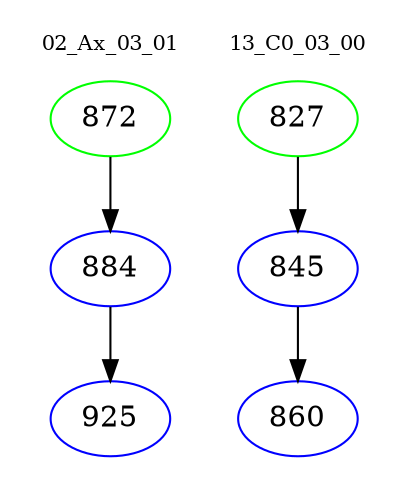 digraph{
subgraph cluster_0 {
color = white
label = "02_Ax_03_01";
fontsize=10;
T0_872 [label="872", color="green"]
T0_872 -> T0_884 [color="black"]
T0_884 [label="884", color="blue"]
T0_884 -> T0_925 [color="black"]
T0_925 [label="925", color="blue"]
}
subgraph cluster_1 {
color = white
label = "13_C0_03_00";
fontsize=10;
T1_827 [label="827", color="green"]
T1_827 -> T1_845 [color="black"]
T1_845 [label="845", color="blue"]
T1_845 -> T1_860 [color="black"]
T1_860 [label="860", color="blue"]
}
}
